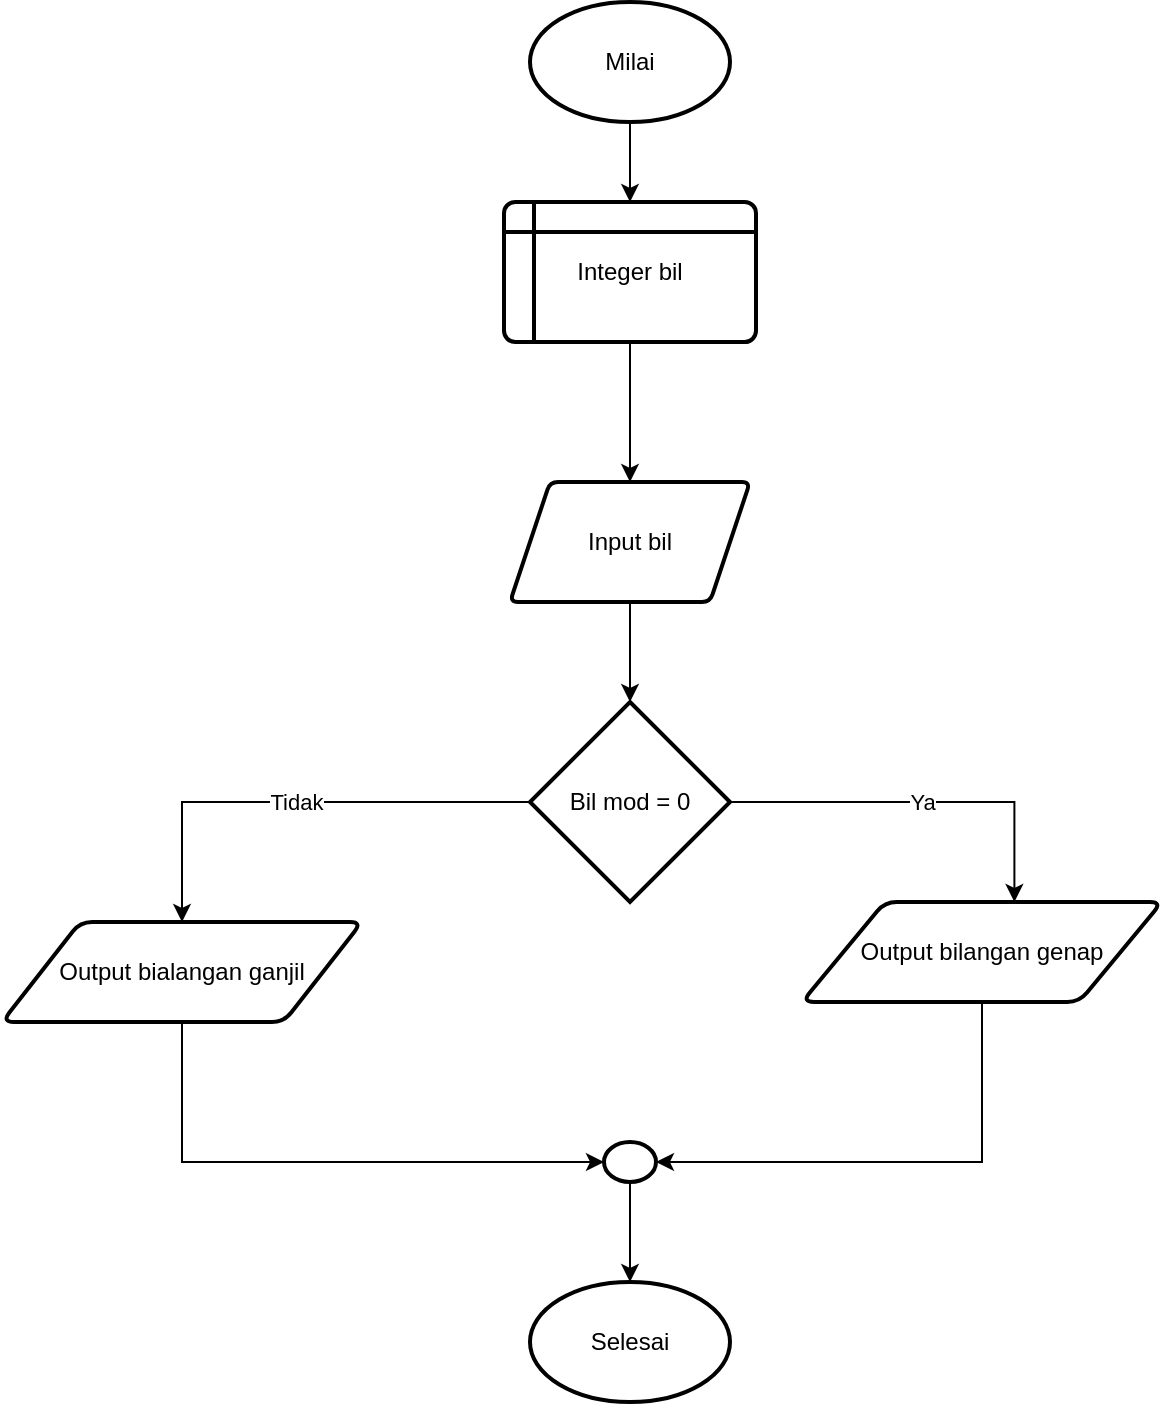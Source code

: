 <mxfile version="22.0.4" type="github">
  <diagram id="C5RBs43oDa-KdzZeNtuy" name="Page-1">
    <mxGraphModel dx="880" dy="470" grid="1" gridSize="10" guides="1" tooltips="1" connect="1" arrows="1" fold="1" page="1" pageScale="1" pageWidth="827" pageHeight="1169" math="0" shadow="0">
      <root>
        <mxCell id="WIyWlLk6GJQsqaUBKTNV-0" />
        <mxCell id="WIyWlLk6GJQsqaUBKTNV-1" parent="WIyWlLk6GJQsqaUBKTNV-0" />
        <mxCell id="CJoUWD1lAauQm7edvPwS-4" style="edgeStyle=orthogonalEdgeStyle;rounded=0;orthogonalLoop=1;jettySize=auto;html=1;exitX=0.5;exitY=1;exitDx=0;exitDy=0;exitPerimeter=0;entryX=0.5;entryY=0;entryDx=0;entryDy=0;" edge="1" parent="WIyWlLk6GJQsqaUBKTNV-1" source="CJoUWD1lAauQm7edvPwS-0" target="CJoUWD1lAauQm7edvPwS-1">
          <mxGeometry relative="1" as="geometry" />
        </mxCell>
        <mxCell id="CJoUWD1lAauQm7edvPwS-0" value="Milai" style="strokeWidth=2;html=1;shape=mxgraph.flowchart.start_1;whiteSpace=wrap;" vertex="1" parent="WIyWlLk6GJQsqaUBKTNV-1">
          <mxGeometry x="364" y="50" width="100" height="60" as="geometry" />
        </mxCell>
        <mxCell id="CJoUWD1lAauQm7edvPwS-6" value="" style="edgeStyle=orthogonalEdgeStyle;rounded=0;orthogonalLoop=1;jettySize=auto;html=1;" edge="1" parent="WIyWlLk6GJQsqaUBKTNV-1" source="CJoUWD1lAauQm7edvPwS-1" target="CJoUWD1lAauQm7edvPwS-5">
          <mxGeometry relative="1" as="geometry" />
        </mxCell>
        <mxCell id="CJoUWD1lAauQm7edvPwS-1" value="Integer bil" style="shape=internalStorage;whiteSpace=wrap;html=1;dx=15;dy=15;rounded=1;arcSize=8;strokeWidth=2;" vertex="1" parent="WIyWlLk6GJQsqaUBKTNV-1">
          <mxGeometry x="351" y="150" width="126" height="70" as="geometry" />
        </mxCell>
        <mxCell id="CJoUWD1lAauQm7edvPwS-5" value="Input bil" style="shape=parallelogram;perimeter=parallelogramPerimeter;whiteSpace=wrap;html=1;fixedSize=1;rounded=1;arcSize=8;strokeWidth=2;" vertex="1" parent="WIyWlLk6GJQsqaUBKTNV-1">
          <mxGeometry x="354" y="290" width="120" height="60" as="geometry" />
        </mxCell>
        <mxCell id="CJoUWD1lAauQm7edvPwS-13" value="Tidak" style="edgeStyle=orthogonalEdgeStyle;rounded=0;orthogonalLoop=1;jettySize=auto;html=1;exitX=0;exitY=0.5;exitDx=0;exitDy=0;exitPerimeter=0;entryX=0.5;entryY=0;entryDx=0;entryDy=0;" edge="1" parent="WIyWlLk6GJQsqaUBKTNV-1" source="CJoUWD1lAauQm7edvPwS-8" target="CJoUWD1lAauQm7edvPwS-11">
          <mxGeometry relative="1" as="geometry" />
        </mxCell>
        <mxCell id="CJoUWD1lAauQm7edvPwS-8" value="Bil mod = 0" style="strokeWidth=2;html=1;shape=mxgraph.flowchart.decision;whiteSpace=wrap;" vertex="1" parent="WIyWlLk6GJQsqaUBKTNV-1">
          <mxGeometry x="364" y="400" width="100" height="100" as="geometry" />
        </mxCell>
        <mxCell id="CJoUWD1lAauQm7edvPwS-9" style="edgeStyle=orthogonalEdgeStyle;rounded=0;orthogonalLoop=1;jettySize=auto;html=1;exitX=0.5;exitY=1;exitDx=0;exitDy=0;entryX=0.5;entryY=0;entryDx=0;entryDy=0;entryPerimeter=0;" edge="1" parent="WIyWlLk6GJQsqaUBKTNV-1" source="CJoUWD1lAauQm7edvPwS-5" target="CJoUWD1lAauQm7edvPwS-8">
          <mxGeometry relative="1" as="geometry" />
        </mxCell>
        <mxCell id="CJoUWD1lAauQm7edvPwS-10" value="Output bilangan genap" style="shape=parallelogram;html=1;strokeWidth=2;perimeter=parallelogramPerimeter;whiteSpace=wrap;rounded=1;arcSize=12;size=0.23;" vertex="1" parent="WIyWlLk6GJQsqaUBKTNV-1">
          <mxGeometry x="500" y="500" width="180" height="50" as="geometry" />
        </mxCell>
        <mxCell id="CJoUWD1lAauQm7edvPwS-11" value="Output bialangan ganjil" style="shape=parallelogram;html=1;strokeWidth=2;perimeter=parallelogramPerimeter;whiteSpace=wrap;rounded=1;arcSize=12;size=0.217;direction=east;" vertex="1" parent="WIyWlLk6GJQsqaUBKTNV-1">
          <mxGeometry x="100" y="510" width="180" height="50" as="geometry" />
        </mxCell>
        <mxCell id="CJoUWD1lAauQm7edvPwS-12" value="Ya" style="edgeStyle=orthogonalEdgeStyle;rounded=0;orthogonalLoop=1;jettySize=auto;html=1;exitX=1;exitY=0.5;exitDx=0;exitDy=0;exitPerimeter=0;entryX=0.59;entryY=0;entryDx=0;entryDy=0;entryPerimeter=0;" edge="1" parent="WIyWlLk6GJQsqaUBKTNV-1" source="CJoUWD1lAauQm7edvPwS-8" target="CJoUWD1lAauQm7edvPwS-10">
          <mxGeometry relative="1" as="geometry" />
        </mxCell>
        <mxCell id="CJoUWD1lAauQm7edvPwS-14" value="" style="strokeWidth=2;html=1;shape=mxgraph.flowchart.start_2;whiteSpace=wrap;" vertex="1" parent="WIyWlLk6GJQsqaUBKTNV-1">
          <mxGeometry x="401" y="620" width="26" height="20" as="geometry" />
        </mxCell>
        <mxCell id="CJoUWD1lAauQm7edvPwS-16" style="edgeStyle=orthogonalEdgeStyle;rounded=0;orthogonalLoop=1;jettySize=auto;html=1;exitX=0.5;exitY=1;exitDx=0;exitDy=0;entryX=1;entryY=0.5;entryDx=0;entryDy=0;entryPerimeter=0;" edge="1" parent="WIyWlLk6GJQsqaUBKTNV-1" source="CJoUWD1lAauQm7edvPwS-10" target="CJoUWD1lAauQm7edvPwS-14">
          <mxGeometry relative="1" as="geometry" />
        </mxCell>
        <mxCell id="CJoUWD1lAauQm7edvPwS-17" style="edgeStyle=orthogonalEdgeStyle;rounded=0;orthogonalLoop=1;jettySize=auto;html=1;exitX=0.5;exitY=1;exitDx=0;exitDy=0;entryX=0;entryY=0.5;entryDx=0;entryDy=0;entryPerimeter=0;" edge="1" parent="WIyWlLk6GJQsqaUBKTNV-1" source="CJoUWD1lAauQm7edvPwS-11" target="CJoUWD1lAauQm7edvPwS-14">
          <mxGeometry relative="1" as="geometry" />
        </mxCell>
        <mxCell id="CJoUWD1lAauQm7edvPwS-19" value="Selesai" style="strokeWidth=2;html=1;shape=mxgraph.flowchart.start_1;whiteSpace=wrap;" vertex="1" parent="WIyWlLk6GJQsqaUBKTNV-1">
          <mxGeometry x="364" y="690" width="100" height="60" as="geometry" />
        </mxCell>
        <mxCell id="CJoUWD1lAauQm7edvPwS-20" style="edgeStyle=orthogonalEdgeStyle;rounded=0;orthogonalLoop=1;jettySize=auto;html=1;exitX=0.5;exitY=1;exitDx=0;exitDy=0;exitPerimeter=0;entryX=0.5;entryY=0;entryDx=0;entryDy=0;entryPerimeter=0;" edge="1" parent="WIyWlLk6GJQsqaUBKTNV-1" source="CJoUWD1lAauQm7edvPwS-14" target="CJoUWD1lAauQm7edvPwS-19">
          <mxGeometry relative="1" as="geometry" />
        </mxCell>
      </root>
    </mxGraphModel>
  </diagram>
</mxfile>
